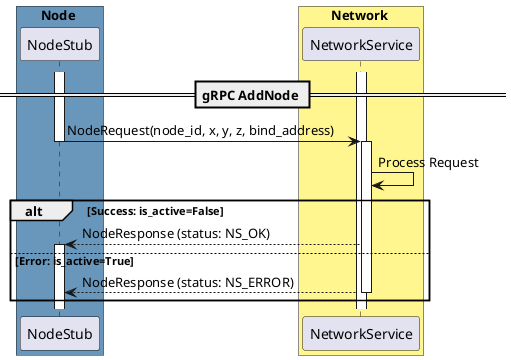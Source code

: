 @startuml

skinparam backgroundColor #FFFFFF

' Defines the participants in the protocol
box Node #6897BB
participant "NodeStub" as NodeStub
end box

box Network #FFF68F
participant "NetworkService" as NetworkService
end box

== gRPC AddNode ==

' NetworkService thread is running waiting for incoming requests
activate NetworkService
activate NodeStub

' NodeStub requests AddNode RPC sending a NodeRequest message
' containing the requesting node ID, the sensor's position and the bind address
NodeStub -> NetworkService: NodeRequest(node_id, x, y, z, bind_address)

' The RPC request blocks the NodeStub thread while waiting for a response
deactivate NodeStub

' NetworkService receives the RPC request for AddNode
' NetworkService has a thread pool for handling asynchronously the requests
' from multiple client, it assigns the request to a worker thread
activate NetworkService

' NetworkService AddNode procedure is executed
NetworkService -> NetworkService: Process Request

' The distributed network isn't active so the node is added
alt Success: is_active=False
    ' The NetworkService sends a NodeResponse message to the NodeStub containing
    ' a positive status for the requested operation
    NetworkService --> NodeStub : NodeResponse (status: NS_OK)
    activate NodeStub
' The distributed network is active so the node cannot be added
else Error: is_active=True
    ' The NetworkService sends a NodeResponse message to the NodeStub containing
    ' a negative status for the requested operation
    NetworkService --> NodeStub : NodeResponse (status: NS_ERROR)
    deactivate NetworkService
end

@enduml
